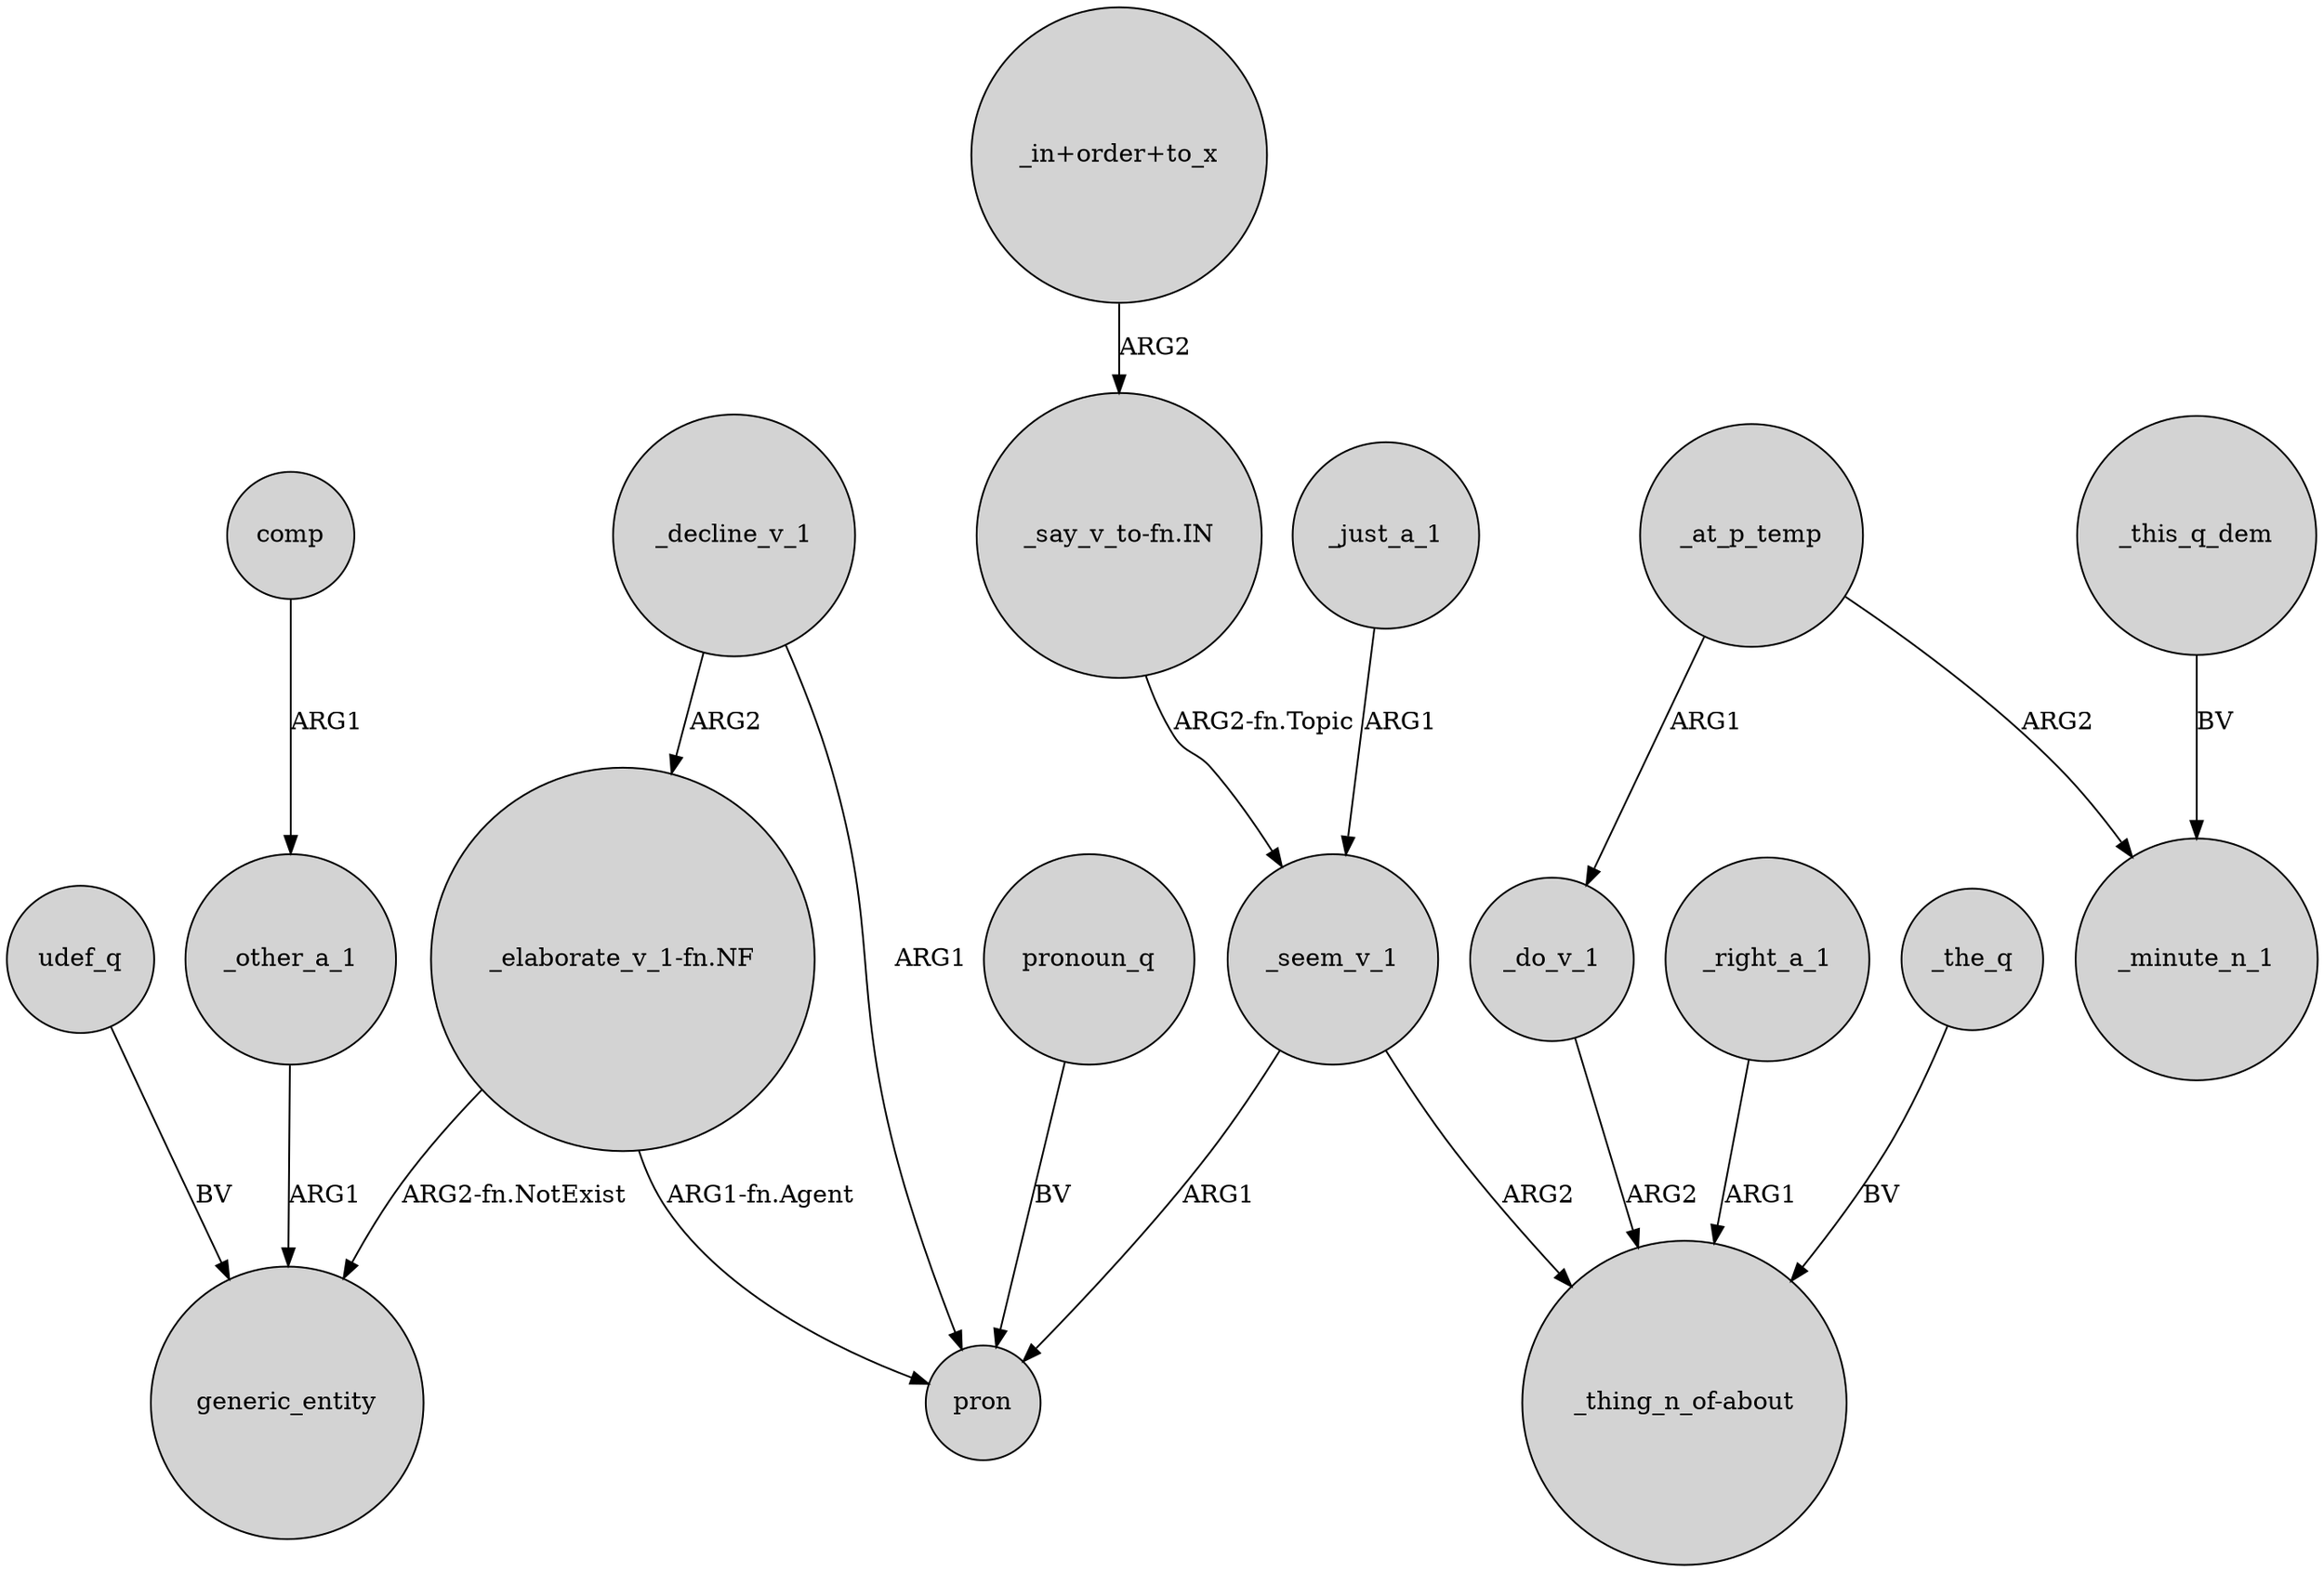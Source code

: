 digraph {
	node [shape=circle style=filled]
	_do_v_1 -> "_thing_n_of-about" [label=ARG2]
	_decline_v_1 -> pron [label=ARG1]
	udef_q -> generic_entity [label=BV]
	"_in+order+to_x" -> "_say_v_to-fn.IN" [label=ARG2]
	_this_q_dem -> _minute_n_1 [label=BV]
	"_elaborate_v_1-fn.NF" -> generic_entity [label="ARG2-fn.NotExist"]
	_seem_v_1 -> pron [label=ARG1]
	"_say_v_to-fn.IN" -> _seem_v_1 [label="ARG2-fn.Topic"]
	_just_a_1 -> _seem_v_1 [label=ARG1]
	_right_a_1 -> "_thing_n_of-about" [label=ARG1]
	_at_p_temp -> _minute_n_1 [label=ARG2]
	"_elaborate_v_1-fn.NF" -> pron [label="ARG1-fn.Agent"]
	comp -> _other_a_1 [label=ARG1]
	pronoun_q -> pron [label=BV]
	_at_p_temp -> _do_v_1 [label=ARG1]
	_decline_v_1 -> "_elaborate_v_1-fn.NF" [label=ARG2]
	_other_a_1 -> generic_entity [label=ARG1]
	_the_q -> "_thing_n_of-about" [label=BV]
	_seem_v_1 -> "_thing_n_of-about" [label=ARG2]
}
